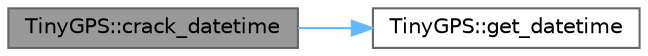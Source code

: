 digraph "TinyGPS::crack_datetime"
{
 // LATEX_PDF_SIZE
  bgcolor="transparent";
  edge [fontname=Helvetica,fontsize=10,labelfontname=Helvetica,labelfontsize=10];
  node [fontname=Helvetica,fontsize=10,shape=box,height=0.2,width=0.4];
  rankdir="LR";
  Node1 [id="Node000001",label="TinyGPS::crack_datetime",height=0.2,width=0.4,color="gray40", fillcolor="grey60", style="filled", fontcolor="black",tooltip=" "];
  Node1 -> Node2 [id="edge2_Node000001_Node000002",color="steelblue1",style="solid",tooltip=" "];
  Node2 [id="Node000002",label="TinyGPS::get_datetime",height=0.2,width=0.4,color="grey40", fillcolor="white", style="filled",URL="$class_tiny_g_p_s.html#a08a6109f024623c7b5693c344e77e177",tooltip=" "];
}
